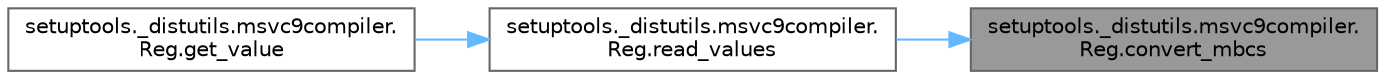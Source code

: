 digraph "setuptools._distutils.msvc9compiler.Reg.convert_mbcs"
{
 // LATEX_PDF_SIZE
  bgcolor="transparent";
  edge [fontname=Helvetica,fontsize=10,labelfontname=Helvetica,labelfontsize=10];
  node [fontname=Helvetica,fontsize=10,shape=box,height=0.2,width=0.4];
  rankdir="RL";
  Node1 [id="Node000001",label="setuptools._distutils.msvc9compiler.\lReg.convert_mbcs",height=0.2,width=0.4,color="gray40", fillcolor="grey60", style="filled", fontcolor="black",tooltip=" "];
  Node1 -> Node2 [id="edge1_Node000001_Node000002",dir="back",color="steelblue1",style="solid",tooltip=" "];
  Node2 [id="Node000002",label="setuptools._distutils.msvc9compiler.\lReg.read_values",height=0.2,width=0.4,color="grey40", fillcolor="white", style="filled",URL="$classsetuptools_1_1__distutils_1_1msvc9compiler_1_1_reg.html#a5baf04e3d5ed89e6f0e2ec4b25aa95e8",tooltip=" "];
  Node2 -> Node3 [id="edge2_Node000002_Node000003",dir="back",color="steelblue1",style="solid",tooltip=" "];
  Node3 [id="Node000003",label="setuptools._distutils.msvc9compiler.\lReg.get_value",height=0.2,width=0.4,color="grey40", fillcolor="white", style="filled",URL="$classsetuptools_1_1__distutils_1_1msvc9compiler_1_1_reg.html#a0d0a831eb84ef15c013092072e163e91",tooltip=" "];
}
